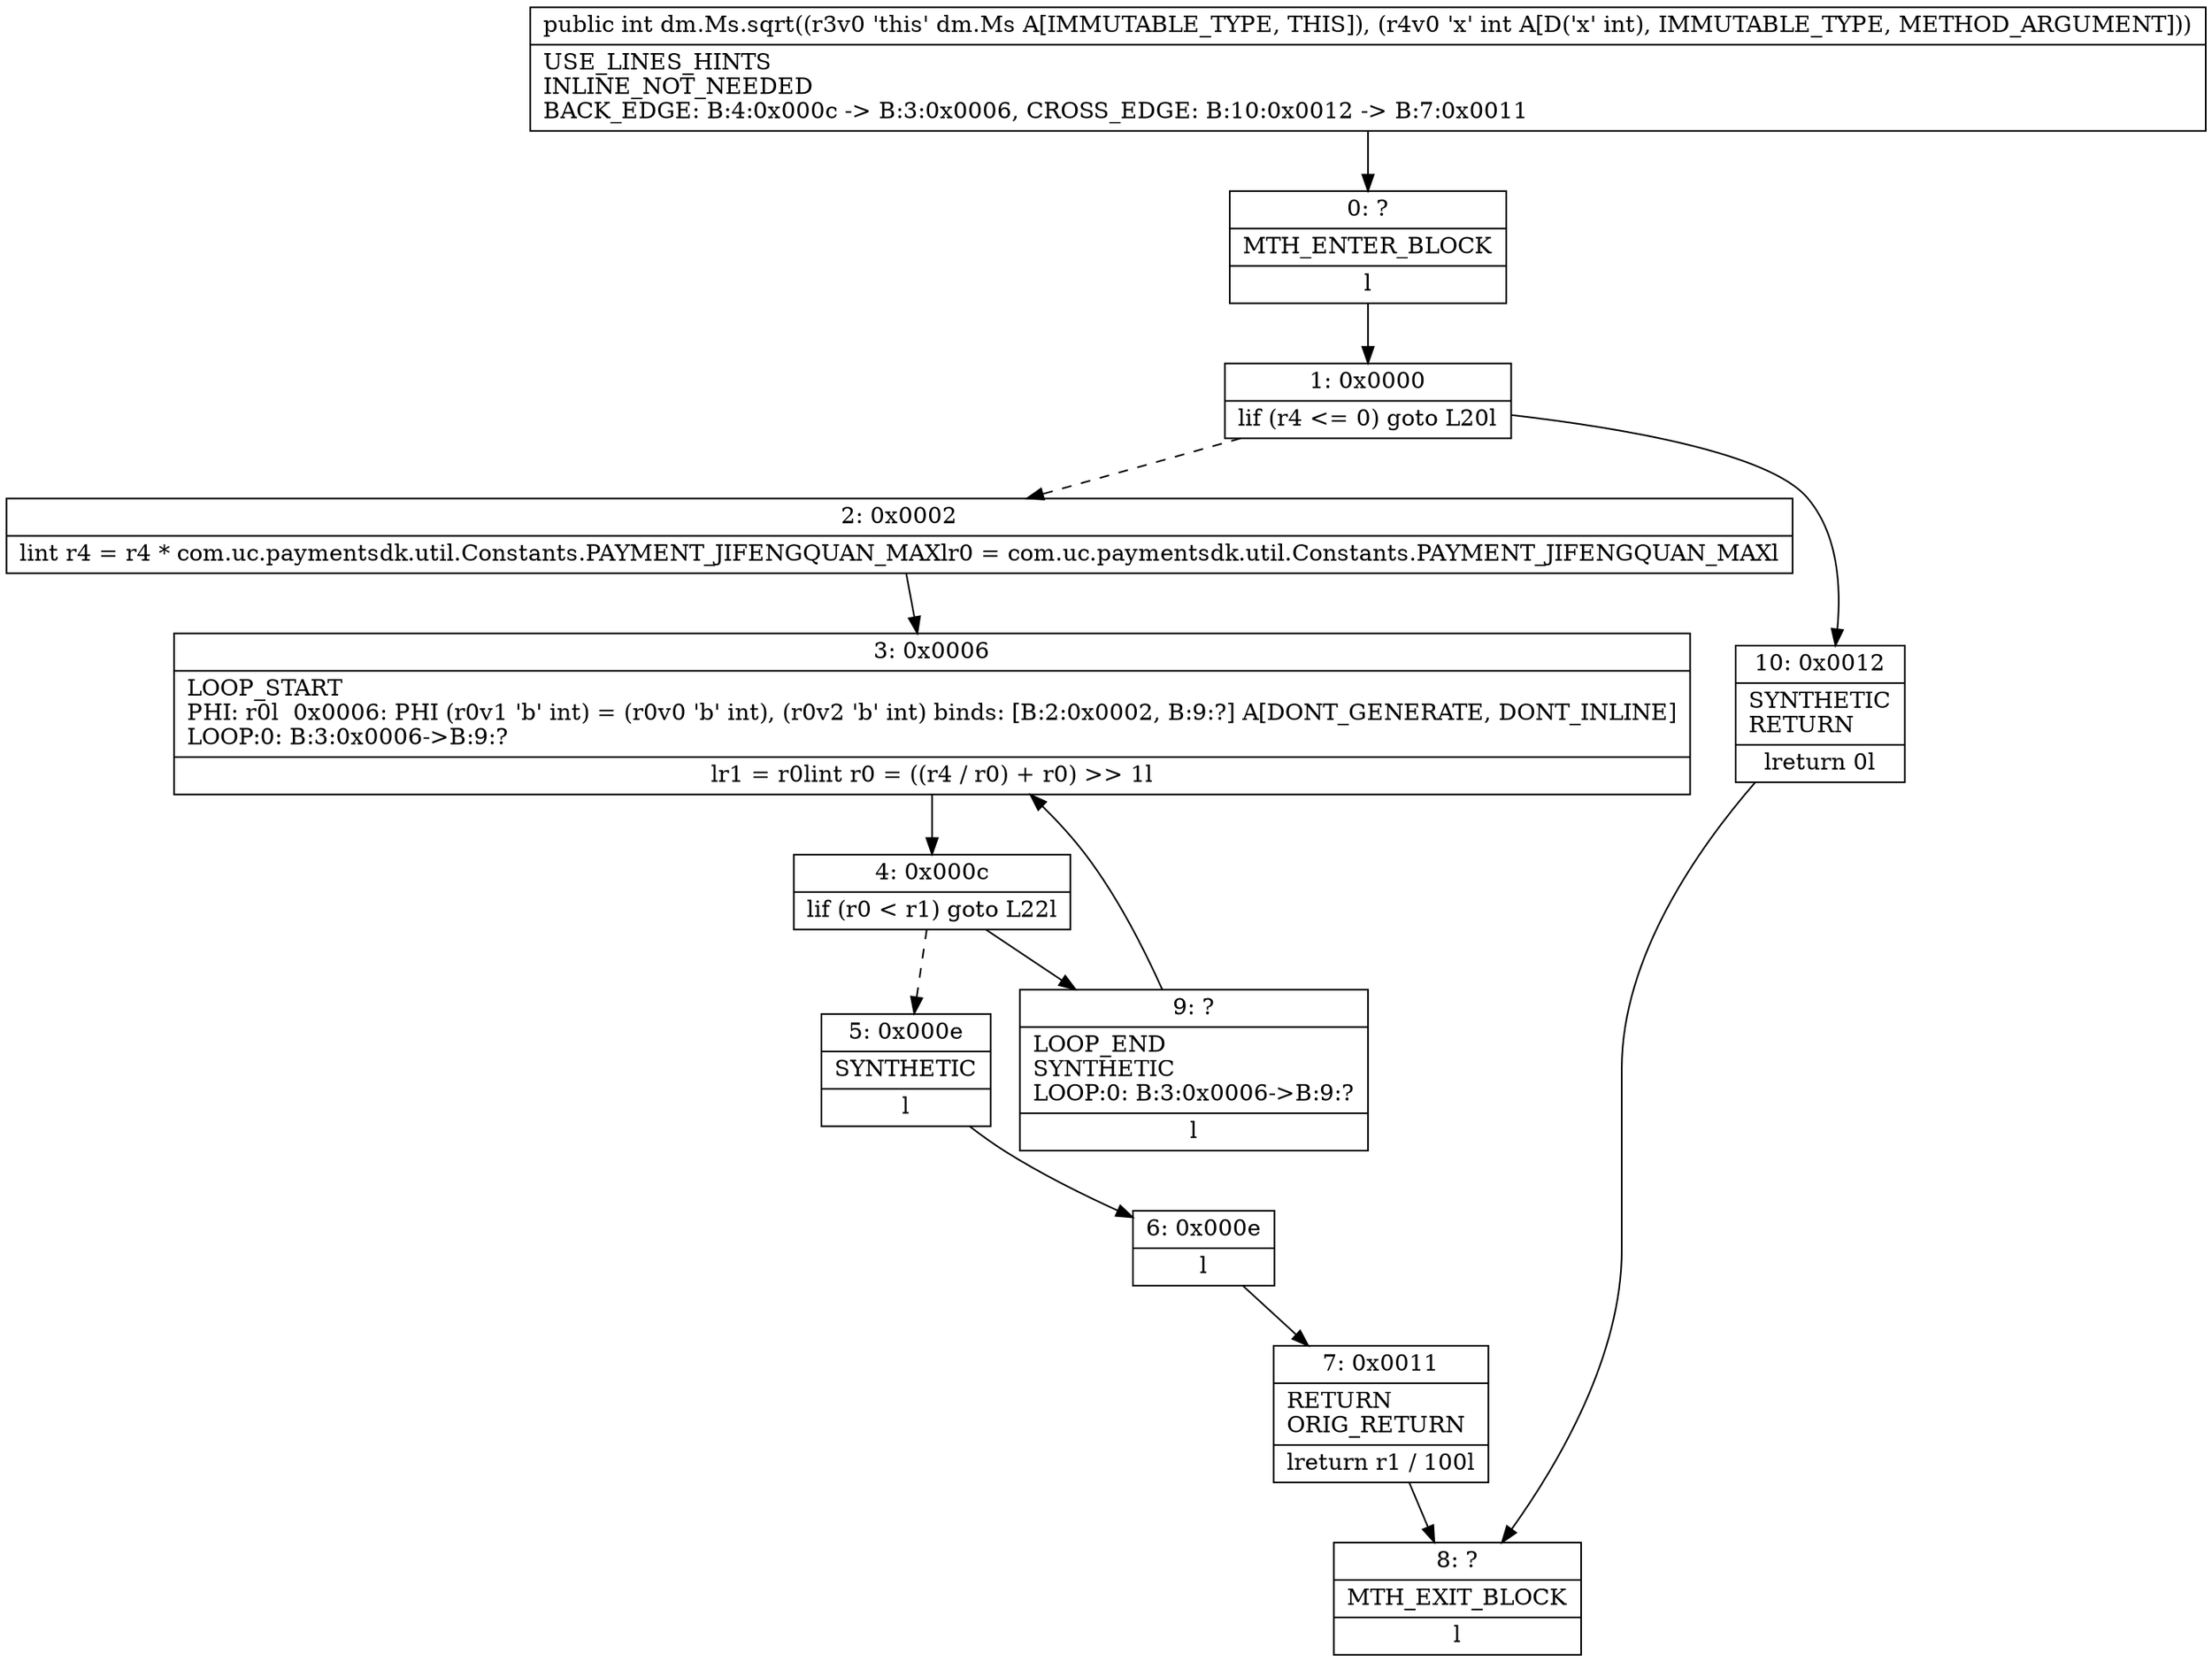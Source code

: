 digraph "CFG fordm.Ms.sqrt(I)I" {
Node_0 [shape=record,label="{0\:\ ?|MTH_ENTER_BLOCK\l|l}"];
Node_1 [shape=record,label="{1\:\ 0x0000|lif (r4 \<= 0) goto L20l}"];
Node_2 [shape=record,label="{2\:\ 0x0002|lint r4 = r4 * com.uc.paymentsdk.util.Constants.PAYMENT_JIFENGQUAN_MAXlr0 = com.uc.paymentsdk.util.Constants.PAYMENT_JIFENGQUAN_MAXl}"];
Node_3 [shape=record,label="{3\:\ 0x0006|LOOP_START\lPHI: r0l  0x0006: PHI (r0v1 'b' int) = (r0v0 'b' int), (r0v2 'b' int) binds: [B:2:0x0002, B:9:?] A[DONT_GENERATE, DONT_INLINE]\lLOOP:0: B:3:0x0006\-\>B:9:?\l|lr1 = r0lint r0 = ((r4 \/ r0) + r0) \>\> 1l}"];
Node_4 [shape=record,label="{4\:\ 0x000c|lif (r0 \< r1) goto L22l}"];
Node_5 [shape=record,label="{5\:\ 0x000e|SYNTHETIC\l|l}"];
Node_6 [shape=record,label="{6\:\ 0x000e|l}"];
Node_7 [shape=record,label="{7\:\ 0x0011|RETURN\lORIG_RETURN\l|lreturn r1 \/ 100l}"];
Node_8 [shape=record,label="{8\:\ ?|MTH_EXIT_BLOCK\l|l}"];
Node_9 [shape=record,label="{9\:\ ?|LOOP_END\lSYNTHETIC\lLOOP:0: B:3:0x0006\-\>B:9:?\l|l}"];
Node_10 [shape=record,label="{10\:\ 0x0012|SYNTHETIC\lRETURN\l|lreturn 0l}"];
MethodNode[shape=record,label="{public int dm.Ms.sqrt((r3v0 'this' dm.Ms A[IMMUTABLE_TYPE, THIS]), (r4v0 'x' int A[D('x' int), IMMUTABLE_TYPE, METHOD_ARGUMENT]))  | USE_LINES_HINTS\lINLINE_NOT_NEEDED\lBACK_EDGE: B:4:0x000c \-\> B:3:0x0006, CROSS_EDGE: B:10:0x0012 \-\> B:7:0x0011\l}"];
MethodNode -> Node_0;
Node_0 -> Node_1;
Node_1 -> Node_2[style=dashed];
Node_1 -> Node_10;
Node_2 -> Node_3;
Node_3 -> Node_4;
Node_4 -> Node_5[style=dashed];
Node_4 -> Node_9;
Node_5 -> Node_6;
Node_6 -> Node_7;
Node_7 -> Node_8;
Node_9 -> Node_3;
Node_10 -> Node_8;
}

